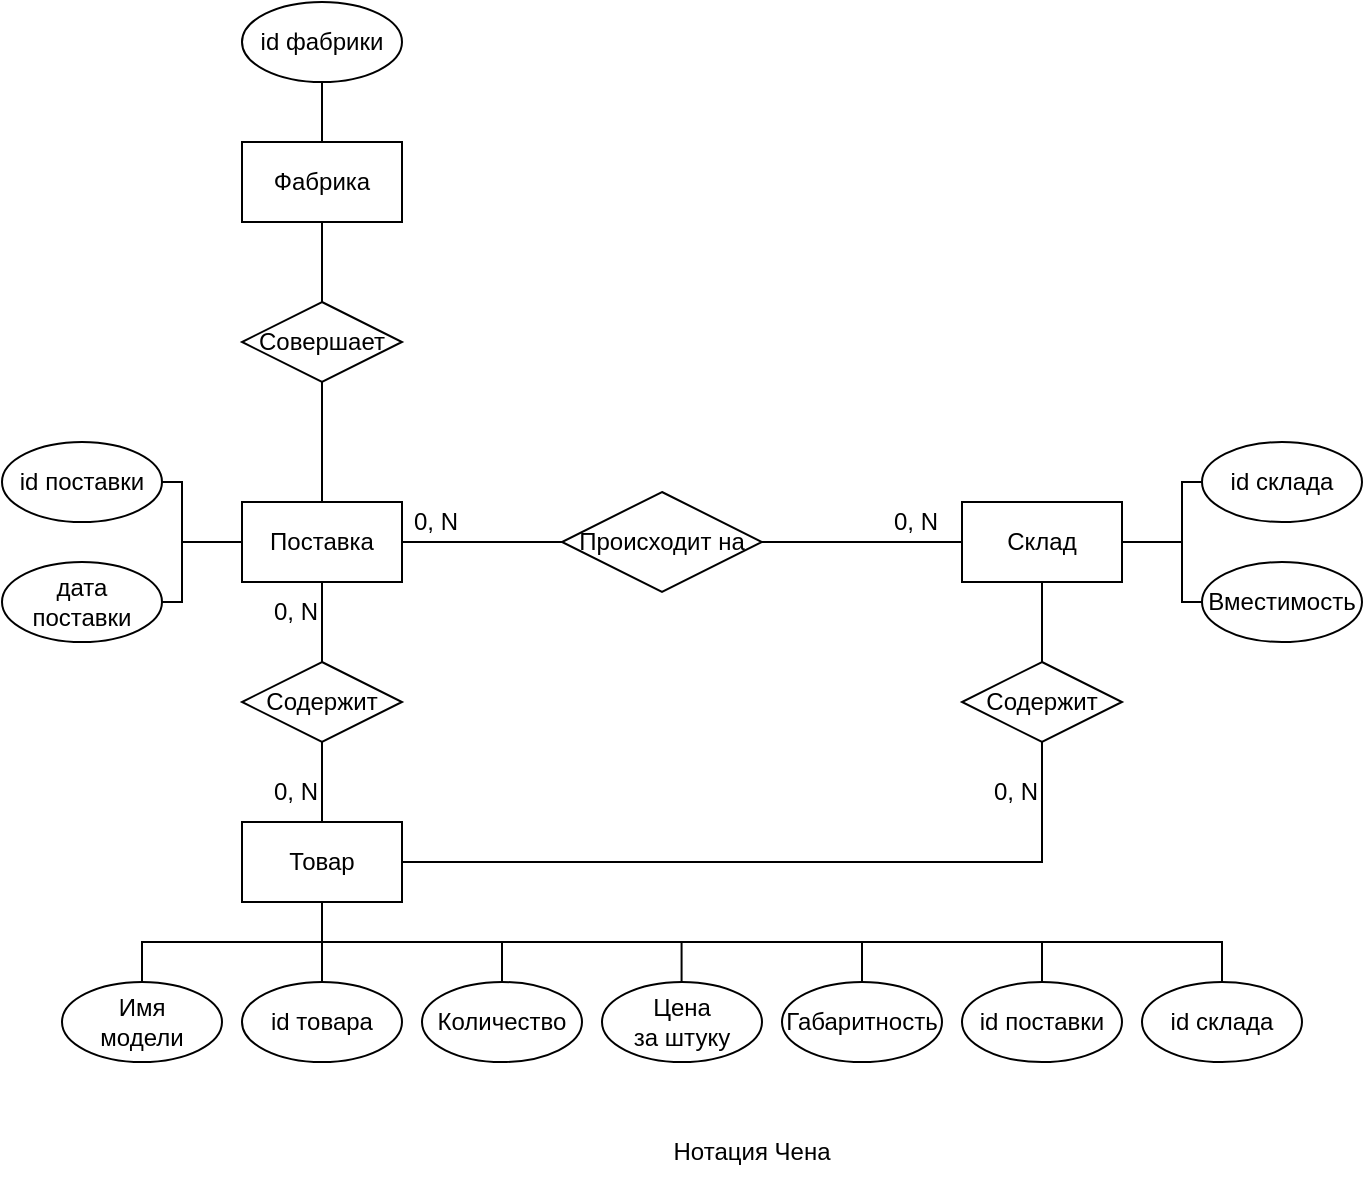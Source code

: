 <mxfile version="22.0.4" type="github">
  <diagram name="Страница — 1" id="OJRPwjM_ZqPg-A0EtJ_c">
    <mxGraphModel dx="955" dy="515" grid="1" gridSize="10" guides="1" tooltips="1" connect="1" arrows="1" fold="1" page="1" pageScale="1" pageWidth="827" pageHeight="1169" math="0" shadow="0">
      <root>
        <mxCell id="0" />
        <mxCell id="1" parent="0" />
        <mxCell id="4paNmK5PE4Y_6gbZ2gU2-1" value="Поставка" style="rounded=0;whiteSpace=wrap;html=1;" parent="1" vertex="1">
          <mxGeometry x="120" y="320" width="80" height="40" as="geometry" />
        </mxCell>
        <mxCell id="4paNmK5PE4Y_6gbZ2gU2-2" value="id поставки" style="ellipse;whiteSpace=wrap;html=1;" parent="1" vertex="1">
          <mxGeometry y="290" width="80" height="40" as="geometry" />
        </mxCell>
        <mxCell id="4paNmK5PE4Y_6gbZ2gU2-3" value="дата&lt;br&gt;поставки" style="ellipse;whiteSpace=wrap;html=1;" parent="1" vertex="1">
          <mxGeometry y="350" width="80" height="40" as="geometry" />
        </mxCell>
        <mxCell id="4paNmK5PE4Y_6gbZ2gU2-4" value="Содержит" style="rhombus;whiteSpace=wrap;html=1;" parent="1" vertex="1">
          <mxGeometry x="120" y="400" width="80" height="40" as="geometry" />
        </mxCell>
        <mxCell id="4paNmK5PE4Y_6gbZ2gU2-5" value="Товар" style="rounded=0;whiteSpace=wrap;html=1;" parent="1" vertex="1">
          <mxGeometry x="120" y="480" width="80" height="40" as="geometry" />
        </mxCell>
        <mxCell id="4paNmK5PE4Y_6gbZ2gU2-6" value="" style="endArrow=none;html=1;rounded=0;entryX=0.5;entryY=1;entryDx=0;entryDy=0;exitX=0.5;exitY=0;exitDx=0;exitDy=0;" parent="1" source="4paNmK5PE4Y_6gbZ2gU2-4" target="4paNmK5PE4Y_6gbZ2gU2-1" edge="1">
          <mxGeometry width="50" height="50" relative="1" as="geometry">
            <mxPoint x="350" y="450" as="sourcePoint" />
            <mxPoint x="400" y="400" as="targetPoint" />
          </mxGeometry>
        </mxCell>
        <mxCell id="4paNmK5PE4Y_6gbZ2gU2-7" value="" style="endArrow=none;html=1;rounded=0;entryX=0.5;entryY=1;entryDx=0;entryDy=0;exitX=0.5;exitY=0;exitDx=0;exitDy=0;" parent="1" source="4paNmK5PE4Y_6gbZ2gU2-5" target="4paNmK5PE4Y_6gbZ2gU2-4" edge="1">
          <mxGeometry width="50" height="50" relative="1" as="geometry">
            <mxPoint x="350" y="450" as="sourcePoint" />
            <mxPoint x="400" y="400" as="targetPoint" />
          </mxGeometry>
        </mxCell>
        <mxCell id="4paNmK5PE4Y_6gbZ2gU2-8" value="" style="endArrow=none;html=1;rounded=0;exitX=1;exitY=0.5;exitDx=0;exitDy=0;entryX=0;entryY=0.5;entryDx=0;entryDy=0;" parent="1" source="4paNmK5PE4Y_6gbZ2gU2-2" target="4paNmK5PE4Y_6gbZ2gU2-1" edge="1">
          <mxGeometry width="50" height="50" relative="1" as="geometry">
            <mxPoint x="350" y="450" as="sourcePoint" />
            <mxPoint x="400" y="400" as="targetPoint" />
            <Array as="points">
              <mxPoint x="90" y="310" />
              <mxPoint x="90" y="340" />
            </Array>
          </mxGeometry>
        </mxCell>
        <mxCell id="4paNmK5PE4Y_6gbZ2gU2-9" value="" style="endArrow=none;html=1;rounded=0;exitX=1;exitY=0.5;exitDx=0;exitDy=0;entryX=0;entryY=0.5;entryDx=0;entryDy=0;" parent="1" source="4paNmK5PE4Y_6gbZ2gU2-3" target="4paNmK5PE4Y_6gbZ2gU2-1" edge="1">
          <mxGeometry width="50" height="50" relative="1" as="geometry">
            <mxPoint x="350" y="450" as="sourcePoint" />
            <mxPoint x="400" y="400" as="targetPoint" />
            <Array as="points">
              <mxPoint x="90" y="370" />
              <mxPoint x="90" y="340" />
            </Array>
          </mxGeometry>
        </mxCell>
        <mxCell id="4paNmK5PE4Y_6gbZ2gU2-10" value="id товара" style="ellipse;whiteSpace=wrap;html=1;" parent="1" vertex="1">
          <mxGeometry x="120" y="560" width="80" height="40" as="geometry" />
        </mxCell>
        <mxCell id="4paNmK5PE4Y_6gbZ2gU2-11" value="Имя&lt;br&gt;модели" style="ellipse;whiteSpace=wrap;html=1;" parent="1" vertex="1">
          <mxGeometry x="30" y="560" width="80" height="40" as="geometry" />
        </mxCell>
        <mxCell id="4paNmK5PE4Y_6gbZ2gU2-12" value="Цена&lt;br&gt;за штуку" style="ellipse;whiteSpace=wrap;html=1;" parent="1" vertex="1">
          <mxGeometry x="300" y="560" width="80" height="40" as="geometry" />
        </mxCell>
        <mxCell id="4paNmK5PE4Y_6gbZ2gU2-13" value="Количество" style="ellipse;whiteSpace=wrap;html=1;" parent="1" vertex="1">
          <mxGeometry x="210" y="560" width="80" height="40" as="geometry" />
        </mxCell>
        <mxCell id="4paNmK5PE4Y_6gbZ2gU2-18" value="Происходит на" style="rhombus;whiteSpace=wrap;html=1;" parent="1" vertex="1">
          <mxGeometry x="280" y="315" width="100" height="50" as="geometry" />
        </mxCell>
        <mxCell id="4paNmK5PE4Y_6gbZ2gU2-19" value="" style="endArrow=none;html=1;rounded=0;exitX=1;exitY=0.5;exitDx=0;exitDy=0;entryX=0;entryY=0.5;entryDx=0;entryDy=0;" parent="1" source="4paNmK5PE4Y_6gbZ2gU2-1" target="4paNmK5PE4Y_6gbZ2gU2-18" edge="1">
          <mxGeometry width="50" height="50" relative="1" as="geometry">
            <mxPoint x="350" y="420" as="sourcePoint" />
            <mxPoint x="400" y="370" as="targetPoint" />
          </mxGeometry>
        </mxCell>
        <mxCell id="4paNmK5PE4Y_6gbZ2gU2-20" value="Склад" style="rounded=0;whiteSpace=wrap;html=1;" parent="1" vertex="1">
          <mxGeometry x="480" y="320" width="80" height="40" as="geometry" />
        </mxCell>
        <mxCell id="4paNmK5PE4Y_6gbZ2gU2-21" value="" style="endArrow=none;html=1;rounded=0;exitX=1;exitY=0.5;exitDx=0;exitDy=0;entryX=0;entryY=0.5;entryDx=0;entryDy=0;" parent="1" source="4paNmK5PE4Y_6gbZ2gU2-18" target="4paNmK5PE4Y_6gbZ2gU2-20" edge="1">
          <mxGeometry width="50" height="50" relative="1" as="geometry">
            <mxPoint x="410" y="400" as="sourcePoint" />
            <mxPoint x="460" y="350" as="targetPoint" />
          </mxGeometry>
        </mxCell>
        <mxCell id="4paNmK5PE4Y_6gbZ2gU2-22" value="Содержит" style="rhombus;whiteSpace=wrap;html=1;" parent="1" vertex="1">
          <mxGeometry x="480" y="400" width="80" height="40" as="geometry" />
        </mxCell>
        <mxCell id="4paNmK5PE4Y_6gbZ2gU2-24" value="" style="endArrow=none;html=1;rounded=0;entryX=0.5;entryY=1;entryDx=0;entryDy=0;exitX=0.5;exitY=0;exitDx=0;exitDy=0;" parent="1" source="4paNmK5PE4Y_6gbZ2gU2-22" target="4paNmK5PE4Y_6gbZ2gU2-20" edge="1">
          <mxGeometry width="50" height="50" relative="1" as="geometry">
            <mxPoint x="710" y="460" as="sourcePoint" />
            <mxPoint x="520" y="370" as="targetPoint" />
          </mxGeometry>
        </mxCell>
        <mxCell id="4paNmK5PE4Y_6gbZ2gU2-25" value="" style="endArrow=none;html=1;rounded=0;entryX=0.5;entryY=1;entryDx=0;entryDy=0;exitX=1;exitY=0.5;exitDx=0;exitDy=0;" parent="1" source="4paNmK5PE4Y_6gbZ2gU2-5" target="4paNmK5PE4Y_6gbZ2gU2-22" edge="1">
          <mxGeometry width="50" height="50" relative="1" as="geometry">
            <mxPoint x="520" y="480" as="sourcePoint" />
            <mxPoint x="760" y="410" as="targetPoint" />
            <Array as="points">
              <mxPoint x="520" y="500" />
            </Array>
          </mxGeometry>
        </mxCell>
        <mxCell id="4paNmK5PE4Y_6gbZ2gU2-26" value="id склада" style="ellipse;whiteSpace=wrap;html=1;" parent="1" vertex="1">
          <mxGeometry x="600" y="290" width="80" height="40" as="geometry" />
        </mxCell>
        <mxCell id="4paNmK5PE4Y_6gbZ2gU2-27" value="Вместимость" style="ellipse;whiteSpace=wrap;html=1;" parent="1" vertex="1">
          <mxGeometry x="600" y="350" width="80" height="40" as="geometry" />
        </mxCell>
        <mxCell id="4paNmK5PE4Y_6gbZ2gU2-28" value="" style="endArrow=none;html=1;rounded=0;entryX=0;entryY=0.5;entryDx=0;entryDy=0;exitX=1;exitY=0.5;exitDx=0;exitDy=0;" parent="1" source="4paNmK5PE4Y_6gbZ2gU2-20" target="4paNmK5PE4Y_6gbZ2gU2-26" edge="1">
          <mxGeometry width="50" height="50" relative="1" as="geometry">
            <mxPoint x="510" y="390" as="sourcePoint" />
            <mxPoint x="560" y="340" as="targetPoint" />
            <Array as="points">
              <mxPoint x="590" y="340" />
              <mxPoint x="590" y="310" />
            </Array>
          </mxGeometry>
        </mxCell>
        <mxCell id="4paNmK5PE4Y_6gbZ2gU2-29" value="" style="endArrow=none;html=1;rounded=0;entryX=0;entryY=0.5;entryDx=0;entryDy=0;" parent="1" target="4paNmK5PE4Y_6gbZ2gU2-27" edge="1">
          <mxGeometry width="50" height="50" relative="1" as="geometry">
            <mxPoint x="590" y="340" as="sourcePoint" />
            <mxPoint x="560" y="340" as="targetPoint" />
            <Array as="points">
              <mxPoint x="590" y="370" />
            </Array>
          </mxGeometry>
        </mxCell>
        <mxCell id="4paNmK5PE4Y_6gbZ2gU2-30" value="0, N" style="text;strokeColor=none;fillColor=none;align=left;verticalAlign=middle;spacingLeft=4;spacingRight=4;overflow=hidden;points=[[0,0.5],[1,0.5]];portConstraint=eastwest;rotatable=0;whiteSpace=wrap;html=1;" parent="1" vertex="1">
          <mxGeometry x="200" y="315" width="40" height="30" as="geometry" />
        </mxCell>
        <mxCell id="4paNmK5PE4Y_6gbZ2gU2-31" value="Габаритность" style="ellipse;whiteSpace=wrap;html=1;" parent="1" vertex="1">
          <mxGeometry x="390" y="560" width="80" height="40" as="geometry" />
        </mxCell>
        <mxCell id="4paNmK5PE4Y_6gbZ2gU2-33" value="0, N" style="text;strokeColor=none;fillColor=none;align=left;verticalAlign=middle;spacingLeft=4;spacingRight=4;overflow=hidden;points=[[0,0.5],[1,0.5]];portConstraint=eastwest;rotatable=0;whiteSpace=wrap;html=1;" parent="1" vertex="1">
          <mxGeometry x="130" y="360" width="40" height="30" as="geometry" />
        </mxCell>
        <mxCell id="4paNmK5PE4Y_6gbZ2gU2-34" value="0, N" style="text;strokeColor=none;fillColor=none;align=left;verticalAlign=middle;spacingLeft=4;spacingRight=4;overflow=hidden;points=[[0,0.5],[1,0.5]];portConstraint=eastwest;rotatable=0;whiteSpace=wrap;html=1;" parent="1" vertex="1">
          <mxGeometry x="130" y="450" width="40" height="30" as="geometry" />
        </mxCell>
        <mxCell id="4paNmK5PE4Y_6gbZ2gU2-35" value="0, N" style="text;strokeColor=none;fillColor=none;align=left;verticalAlign=middle;spacingLeft=4;spacingRight=4;overflow=hidden;points=[[0,0.5],[1,0.5]];portConstraint=eastwest;rotatable=0;whiteSpace=wrap;html=1;" parent="1" vertex="1">
          <mxGeometry x="440" y="315" width="40" height="30" as="geometry" />
        </mxCell>
        <mxCell id="4paNmK5PE4Y_6gbZ2gU2-36" value="0, N" style="text;strokeColor=none;fillColor=none;align=left;verticalAlign=middle;spacingLeft=4;spacingRight=4;overflow=hidden;points=[[0,0.5],[1,0.5]];portConstraint=eastwest;rotatable=0;whiteSpace=wrap;html=1;" parent="1" vertex="1">
          <mxGeometry x="490" y="450" width="40" height="30" as="geometry" />
        </mxCell>
        <mxCell id="4paNmK5PE4Y_6gbZ2gU2-37" value="Нотация Чена" style="text;html=1;strokeColor=none;fillColor=none;align=center;verticalAlign=middle;whiteSpace=wrap;rounded=0;" parent="1" vertex="1">
          <mxGeometry x="300" y="630" width="150" height="30" as="geometry" />
        </mxCell>
        <mxCell id="GWna1ifG_QgHNEIn3d4u-1" value="id поставки" style="ellipse;whiteSpace=wrap;html=1;" parent="1" vertex="1">
          <mxGeometry x="480" y="560" width="80" height="40" as="geometry" />
        </mxCell>
        <mxCell id="GWna1ifG_QgHNEIn3d4u-2" value="id склада" style="ellipse;whiteSpace=wrap;html=1;" parent="1" vertex="1">
          <mxGeometry x="570" y="560" width="80" height="40" as="geometry" />
        </mxCell>
        <mxCell id="ESxdSloFAGVo5v9308Ca-1" value="" style="endArrow=none;html=1;rounded=0;exitX=0.5;exitY=0;exitDx=0;exitDy=0;entryX=0.5;entryY=0;entryDx=0;entryDy=0;" edge="1" parent="1" source="4paNmK5PE4Y_6gbZ2gU2-11" target="GWna1ifG_QgHNEIn3d4u-2">
          <mxGeometry width="50" height="50" relative="1" as="geometry">
            <mxPoint x="350" y="640" as="sourcePoint" />
            <mxPoint x="400" y="590" as="targetPoint" />
            <Array as="points">
              <mxPoint x="70" y="540" />
              <mxPoint x="610" y="540" />
            </Array>
          </mxGeometry>
        </mxCell>
        <mxCell id="ESxdSloFAGVo5v9308Ca-2" value="" style="endArrow=none;html=1;rounded=0;exitX=0.5;exitY=0;exitDx=0;exitDy=0;entryX=0.5;entryY=1;entryDx=0;entryDy=0;" edge="1" parent="1" source="4paNmK5PE4Y_6gbZ2gU2-10" target="4paNmK5PE4Y_6gbZ2gU2-5">
          <mxGeometry width="50" height="50" relative="1" as="geometry">
            <mxPoint x="250" y="610" as="sourcePoint" />
            <mxPoint x="300" y="560" as="targetPoint" />
          </mxGeometry>
        </mxCell>
        <mxCell id="ESxdSloFAGVo5v9308Ca-3" value="" style="endArrow=none;html=1;rounded=0;exitX=0.5;exitY=0;exitDx=0;exitDy=0;" edge="1" parent="1" source="4paNmK5PE4Y_6gbZ2gU2-13">
          <mxGeometry width="50" height="50" relative="1" as="geometry">
            <mxPoint x="320" y="610" as="sourcePoint" />
            <mxPoint x="250" y="540" as="targetPoint" />
          </mxGeometry>
        </mxCell>
        <mxCell id="ESxdSloFAGVo5v9308Ca-4" value="" style="endArrow=none;html=1;rounded=0;exitX=0.5;exitY=0;exitDx=0;exitDy=0;" edge="1" parent="1">
          <mxGeometry width="50" height="50" relative="1" as="geometry">
            <mxPoint x="339.79" y="560" as="sourcePoint" />
            <mxPoint x="339.79" y="540" as="targetPoint" />
          </mxGeometry>
        </mxCell>
        <mxCell id="ESxdSloFAGVo5v9308Ca-6" value="" style="endArrow=none;html=1;rounded=0;exitX=0.5;exitY=0;exitDx=0;exitDy=0;" edge="1" parent="1">
          <mxGeometry width="50" height="50" relative="1" as="geometry">
            <mxPoint x="430" y="560" as="sourcePoint" />
            <mxPoint x="430" y="540" as="targetPoint" />
          </mxGeometry>
        </mxCell>
        <mxCell id="ESxdSloFAGVo5v9308Ca-7" value="" style="endArrow=none;html=1;rounded=0;exitX=0.5;exitY=0;exitDx=0;exitDy=0;" edge="1" parent="1" source="GWna1ifG_QgHNEIn3d4u-1">
          <mxGeometry width="50" height="50" relative="1" as="geometry">
            <mxPoint x="440" y="570" as="sourcePoint" />
            <mxPoint x="520" y="540" as="targetPoint" />
          </mxGeometry>
        </mxCell>
        <mxCell id="ESxdSloFAGVo5v9308Ca-8" value="Фабрика" style="rounded=0;whiteSpace=wrap;html=1;" vertex="1" parent="1">
          <mxGeometry x="120" y="140" width="80" height="40" as="geometry" />
        </mxCell>
        <mxCell id="ESxdSloFAGVo5v9308Ca-9" value="" style="endArrow=none;html=1;rounded=0;entryX=0.5;entryY=1;entryDx=0;entryDy=0;exitX=0.5;exitY=0;exitDx=0;exitDy=0;" edge="1" parent="1" source="ESxdSloFAGVo5v9308Ca-12" target="ESxdSloFAGVo5v9308Ca-8">
          <mxGeometry width="50" height="50" relative="1" as="geometry">
            <mxPoint x="230" y="330" as="sourcePoint" />
            <mxPoint x="280" y="280" as="targetPoint" />
          </mxGeometry>
        </mxCell>
        <mxCell id="ESxdSloFAGVo5v9308Ca-10" value="id фабрики" style="ellipse;whiteSpace=wrap;html=1;" vertex="1" parent="1">
          <mxGeometry x="120" y="70" width="80" height="40" as="geometry" />
        </mxCell>
        <mxCell id="ESxdSloFAGVo5v9308Ca-11" value="" style="endArrow=none;html=1;rounded=0;entryX=0.5;entryY=1;entryDx=0;entryDy=0;exitX=0.5;exitY=0;exitDx=0;exitDy=0;" edge="1" parent="1" source="ESxdSloFAGVo5v9308Ca-8" target="ESxdSloFAGVo5v9308Ca-10">
          <mxGeometry width="50" height="50" relative="1" as="geometry">
            <mxPoint x="230" y="270" as="sourcePoint" />
            <mxPoint x="280" y="220" as="targetPoint" />
          </mxGeometry>
        </mxCell>
        <mxCell id="ESxdSloFAGVo5v9308Ca-13" value="" style="endArrow=none;html=1;rounded=0;entryX=0.5;entryY=1;entryDx=0;entryDy=0;exitX=0.5;exitY=0;exitDx=0;exitDy=0;" edge="1" parent="1" source="4paNmK5PE4Y_6gbZ2gU2-1" target="ESxdSloFAGVo5v9308Ca-12">
          <mxGeometry width="50" height="50" relative="1" as="geometry">
            <mxPoint x="160" y="320" as="sourcePoint" />
            <mxPoint x="160" y="180" as="targetPoint" />
          </mxGeometry>
        </mxCell>
        <mxCell id="ESxdSloFAGVo5v9308Ca-12" value="Совершает" style="rhombus;whiteSpace=wrap;html=1;" vertex="1" parent="1">
          <mxGeometry x="120" y="220" width="80" height="40" as="geometry" />
        </mxCell>
      </root>
    </mxGraphModel>
  </diagram>
</mxfile>
